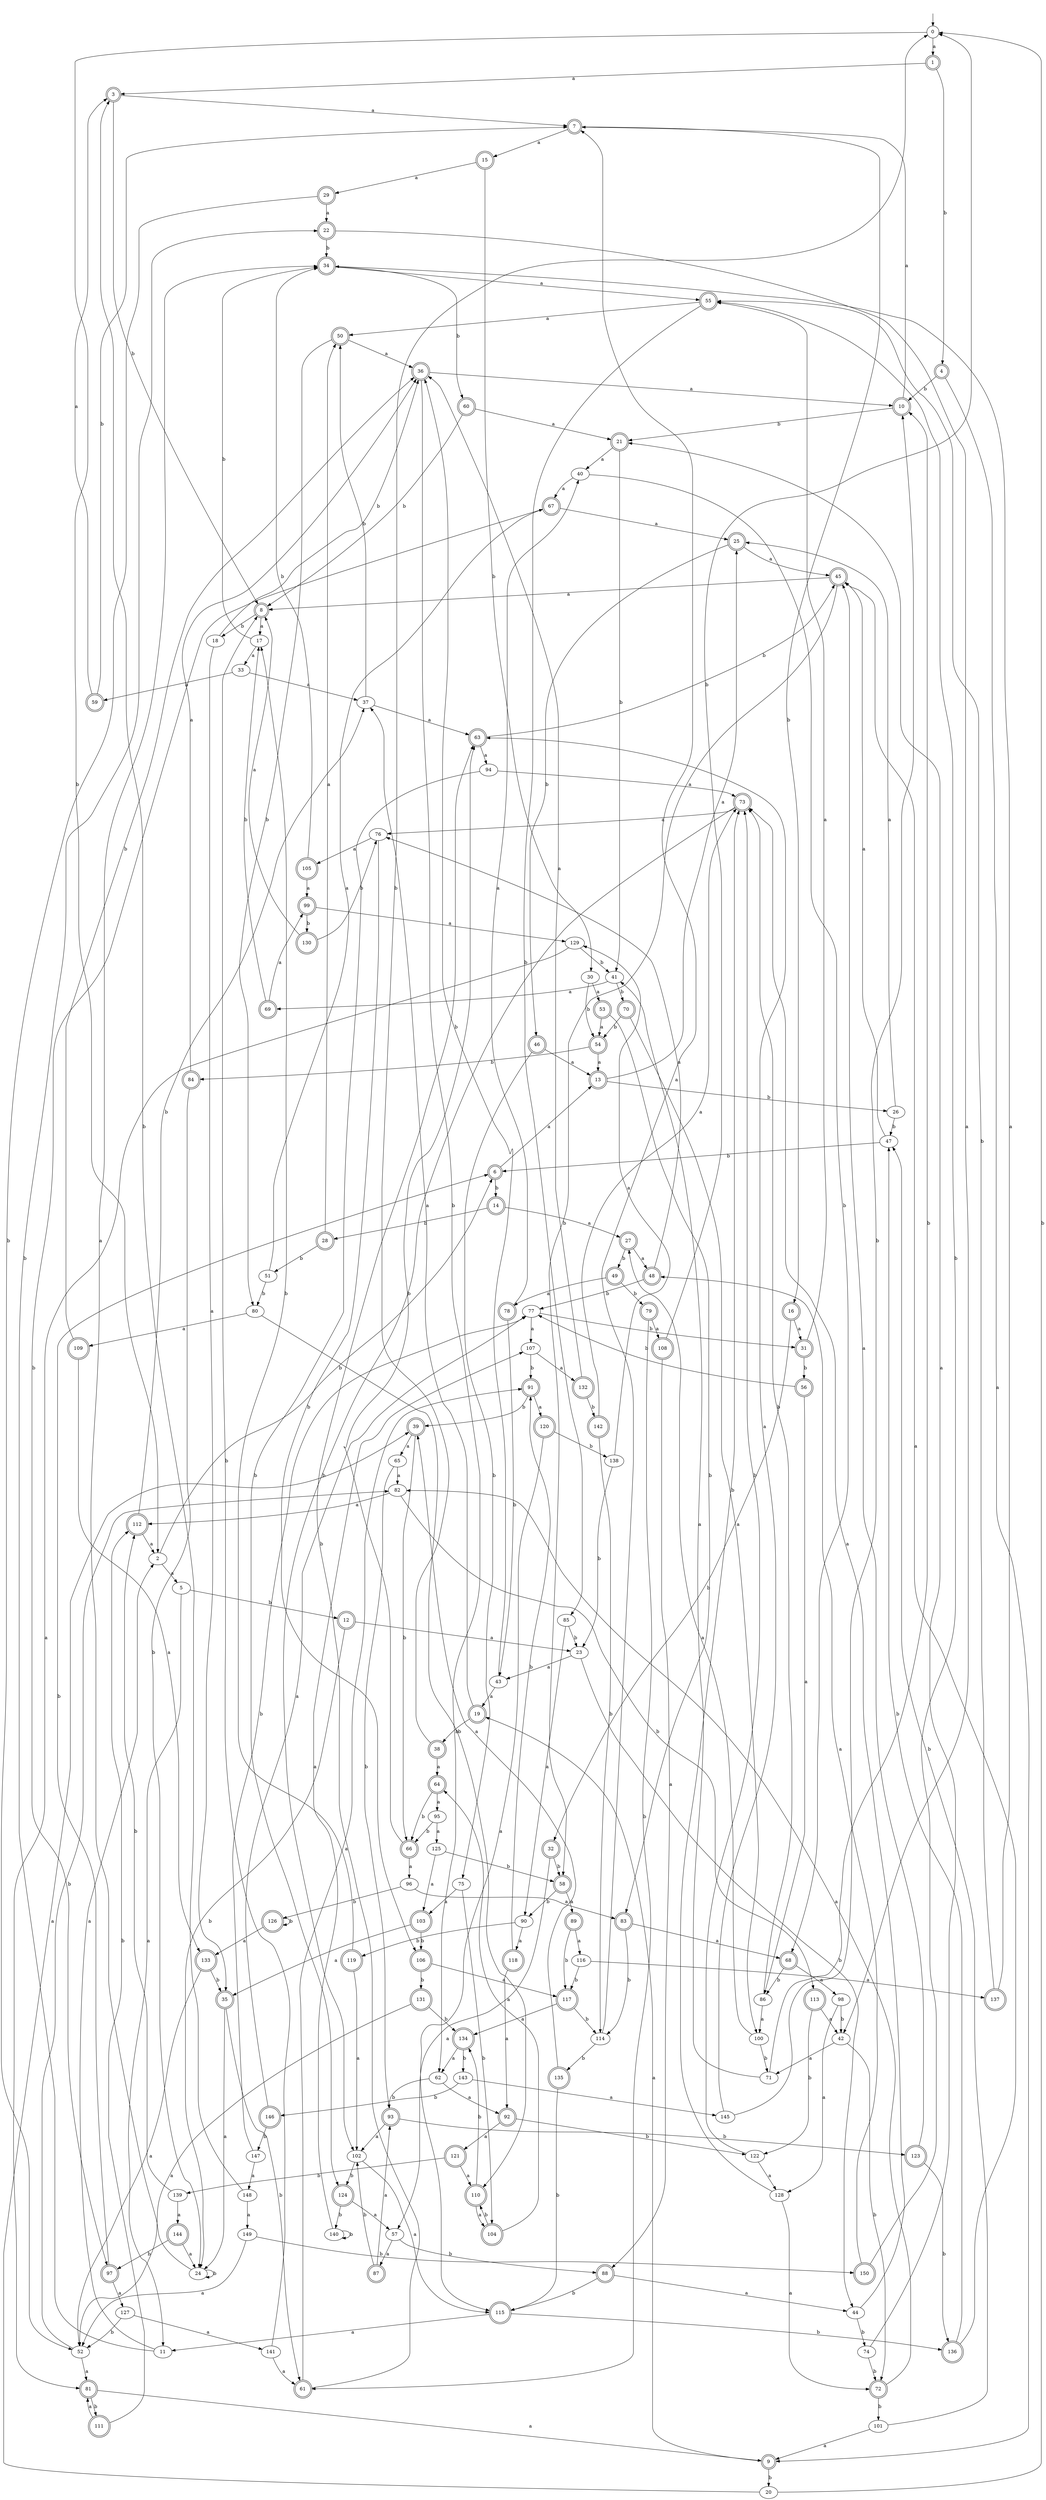 digraph RandomDFA {
  __start0 [label="", shape=none];
  __start0 -> 0 [label=""];
  0 [shape=circle]
  0 -> 1 [label="a"]
  0 -> 2 [label="b"]
  1 [shape=doublecircle]
  1 -> 3 [label="a"]
  1 -> 4 [label="b"]
  2
  2 -> 5 [label="a"]
  2 -> 6 [label="b"]
  3 [shape=doublecircle]
  3 -> 7 [label="a"]
  3 -> 8 [label="b"]
  4 [shape=doublecircle]
  4 -> 9 [label="a"]
  4 -> 10 [label="b"]
  5
  5 -> 11 [label="a"]
  5 -> 12 [label="b"]
  6 [shape=doublecircle]
  6 -> 13 [label="a"]
  6 -> 14 [label="b"]
  7 [shape=doublecircle]
  7 -> 15 [label="a"]
  7 -> 16 [label="b"]
  8 [shape=doublecircle]
  8 -> 17 [label="a"]
  8 -> 18 [label="b"]
  9 [shape=doublecircle]
  9 -> 19 [label="a"]
  9 -> 20 [label="b"]
  10 [shape=doublecircle]
  10 -> 7 [label="a"]
  10 -> 21 [label="b"]
  11
  11 -> 2 [label="a"]
  11 -> 22 [label="b"]
  12 [shape=doublecircle]
  12 -> 23 [label="a"]
  12 -> 24 [label="b"]
  13 [shape=doublecircle]
  13 -> 25 [label="a"]
  13 -> 26 [label="b"]
  14 [shape=doublecircle]
  14 -> 27 [label="a"]
  14 -> 28 [label="b"]
  15 [shape=doublecircle]
  15 -> 29 [label="a"]
  15 -> 30 [label="b"]
  16 [shape=doublecircle]
  16 -> 31 [label="a"]
  16 -> 32 [label="b"]
  17
  17 -> 33 [label="a"]
  17 -> 34 [label="b"]
  18
  18 -> 35 [label="a"]
  18 -> 36 [label="b"]
  19 [shape=doublecircle]
  19 -> 37 [label="a"]
  19 -> 38 [label="b"]
  20
  20 -> 39 [label="a"]
  20 -> 0 [label="b"]
  21 [shape=doublecircle]
  21 -> 40 [label="a"]
  21 -> 41 [label="b"]
  22 [shape=doublecircle]
  22 -> 42 [label="a"]
  22 -> 34 [label="b"]
  23
  23 -> 43 [label="a"]
  23 -> 44 [label="b"]
  24
  24 -> 34 [label="a"]
  24 -> 24 [label="b"]
  25 [shape=doublecircle]
  25 -> 45 [label="a"]
  25 -> 46 [label="b"]
  26
  26 -> 25 [label="a"]
  26 -> 47 [label="b"]
  27 [shape=doublecircle]
  27 -> 48 [label="a"]
  27 -> 49 [label="b"]
  28 [shape=doublecircle]
  28 -> 50 [label="a"]
  28 -> 51 [label="b"]
  29 [shape=doublecircle]
  29 -> 22 [label="a"]
  29 -> 52 [label="b"]
  30
  30 -> 53 [label="a"]
  30 -> 54 [label="b"]
  31 [shape=doublecircle]
  31 -> 55 [label="a"]
  31 -> 56 [label="b"]
  32 [shape=doublecircle]
  32 -> 57 [label="a"]
  32 -> 58 [label="b"]
  33
  33 -> 37 [label="a"]
  33 -> 59 [label="b"]
  34 [shape=doublecircle]
  34 -> 55 [label="a"]
  34 -> 60 [label="b"]
  35 [shape=doublecircle]
  35 -> 24 [label="a"]
  35 -> 61 [label="b"]
  36 [shape=doublecircle]
  36 -> 10 [label="a"]
  36 -> 62 [label="b"]
  37
  37 -> 63 [label="a"]
  37 -> 50 [label="b"]
  38 [shape=doublecircle]
  38 -> 64 [label="a"]
  38 -> 0 [label="b"]
  39 [shape=doublecircle]
  39 -> 65 [label="a"]
  39 -> 66 [label="b"]
  40
  40 -> 67 [label="a"]
  40 -> 68 [label="b"]
  41
  41 -> 69 [label="a"]
  41 -> 70 [label="b"]
  42
  42 -> 71 [label="a"]
  42 -> 72 [label="b"]
  43
  43 -> 19 [label="a"]
  43 -> 36 [label="b"]
  44
  44 -> 73 [label="a"]
  44 -> 74 [label="b"]
  45 [shape=doublecircle]
  45 -> 8 [label="a"]
  45 -> 58 [label="b"]
  46 [shape=doublecircle]
  46 -> 13 [label="a"]
  46 -> 75 [label="b"]
  47
  47 -> 45 [label="a"]
  47 -> 6 [label="b"]
  48 [shape=doublecircle]
  48 -> 76 [label="a"]
  48 -> 77 [label="b"]
  49 [shape=doublecircle]
  49 -> 78 [label="a"]
  49 -> 79 [label="b"]
  50 [shape=doublecircle]
  50 -> 36 [label="a"]
  50 -> 80 [label="b"]
  51
  51 -> 67 [label="a"]
  51 -> 80 [label="b"]
  52
  52 -> 81 [label="a"]
  52 -> 82 [label="b"]
  53 [shape=doublecircle]
  53 -> 54 [label="a"]
  53 -> 83 [label="b"]
  54 [shape=doublecircle]
  54 -> 13 [label="a"]
  54 -> 84 [label="b"]
  55 [shape=doublecircle]
  55 -> 50 [label="a"]
  55 -> 85 [label="b"]
  56 [shape=doublecircle]
  56 -> 86 [label="a"]
  56 -> 77 [label="b"]
  57
  57 -> 87 [label="a"]
  57 -> 88 [label="b"]
  58 [shape=doublecircle]
  58 -> 89 [label="a"]
  58 -> 90 [label="b"]
  59 [shape=doublecircle]
  59 -> 3 [label="a"]
  59 -> 7 [label="b"]
  60 [shape=doublecircle]
  60 -> 21 [label="a"]
  60 -> 8 [label="b"]
  61 [shape=doublecircle]
  61 -> 91 [label="a"]
  61 -> 63 [label="b"]
  62
  62 -> 92 [label="a"]
  62 -> 93 [label="b"]
  63 [shape=doublecircle]
  63 -> 94 [label="a"]
  63 -> 45 [label="b"]
  64 [shape=doublecircle]
  64 -> 95 [label="a"]
  64 -> 66 [label="b"]
  65
  65 -> 82 [label="a"]
  65 -> 93 [label="b"]
  66 [shape=doublecircle]
  66 -> 96 [label="a"]
  66 -> 63 [label="b"]
  67 [shape=doublecircle]
  67 -> 25 [label="a"]
  67 -> 97 [label="b"]
  68 [shape=doublecircle]
  68 -> 98 [label="a"]
  68 -> 86 [label="b"]
  69 [shape=doublecircle]
  69 -> 99 [label="a"]
  69 -> 17 [label="b"]
  70 [shape=doublecircle]
  70 -> 100 [label="a"]
  70 -> 54 [label="b"]
  71
  71 -> 41 [label="a"]
  71 -> 10 [label="b"]
  72 [shape=doublecircle]
  72 -> 82 [label="a"]
  72 -> 101 [label="b"]
  73 [shape=doublecircle]
  73 -> 76 [label="a"]
  73 -> 102 [label="b"]
  74
  74 -> 21 [label="a"]
  74 -> 72 [label="b"]
  75
  75 -> 103 [label="a"]
  75 -> 104 [label="b"]
  76
  76 -> 105 [label="a"]
  76 -> 106 [label="b"]
  77
  77 -> 107 [label="a"]
  77 -> 31 [label="b"]
  78 [shape=doublecircle]
  78 -> 40 [label="a"]
  78 -> 43 [label="b"]
  79 [shape=doublecircle]
  79 -> 108 [label="a"]
  79 -> 61 [label="b"]
  80
  80 -> 109 [label="a"]
  80 -> 110 [label="b"]
  81 [shape=doublecircle]
  81 -> 9 [label="a"]
  81 -> 111 [label="b"]
  82
  82 -> 112 [label="a"]
  82 -> 113 [label="b"]
  83 [shape=doublecircle]
  83 -> 68 [label="a"]
  83 -> 114 [label="b"]
  84 [shape=doublecircle]
  84 -> 36 [label="a"]
  84 -> 24 [label="b"]
  85
  85 -> 90 [label="a"]
  85 -> 23 [label="b"]
  86
  86 -> 100 [label="a"]
  86 -> 73 [label="b"]
  87 [shape=doublecircle]
  87 -> 93 [label="a"]
  87 -> 102 [label="b"]
  88 [shape=doublecircle]
  88 -> 44 [label="a"]
  88 -> 115 [label="b"]
  89 [shape=doublecircle]
  89 -> 116 [label="a"]
  89 -> 117 [label="b"]
  90
  90 -> 118 [label="a"]
  90 -> 119 [label="b"]
  91 [shape=doublecircle]
  91 -> 120 [label="a"]
  91 -> 39 [label="b"]
  92 [shape=doublecircle]
  92 -> 121 [label="a"]
  92 -> 122 [label="b"]
  93 [shape=doublecircle]
  93 -> 102 [label="a"]
  93 -> 123 [label="b"]
  94
  94 -> 73 [label="a"]
  94 -> 124 [label="b"]
  95
  95 -> 125 [label="a"]
  95 -> 66 [label="b"]
  96
  96 -> 83 [label="a"]
  96 -> 126 [label="b"]
  97 [shape=doublecircle]
  97 -> 127 [label="a"]
  97 -> 6 [label="b"]
  98
  98 -> 128 [label="a"]
  98 -> 42 [label="b"]
  99 [shape=doublecircle]
  99 -> 129 [label="a"]
  99 -> 130 [label="b"]
  100
  100 -> 27 [label="a"]
  100 -> 71 [label="b"]
  101
  101 -> 9 [label="a"]
  101 -> 47 [label="b"]
  102
  102 -> 115 [label="a"]
  102 -> 124 [label="b"]
  103 [shape=doublecircle]
  103 -> 35 [label="a"]
  103 -> 106 [label="b"]
  104 [shape=doublecircle]
  104 -> 64 [label="a"]
  104 -> 110 [label="b"]
  105 [shape=doublecircle]
  105 -> 99 [label="a"]
  105 -> 34 [label="b"]
  106 [shape=doublecircle]
  106 -> 117 [label="a"]
  106 -> 131 [label="b"]
  107
  107 -> 132 [label="a"]
  107 -> 91 [label="b"]
  108 [shape=doublecircle]
  108 -> 88 [label="a"]
  108 -> 0 [label="b"]
  109 [shape=doublecircle]
  109 -> 133 [label="a"]
  109 -> 36 [label="b"]
  110 [shape=doublecircle]
  110 -> 104 [label="a"]
  110 -> 134 [label="b"]
  111 [shape=doublecircle]
  111 -> 81 [label="a"]
  111 -> 112 [label="b"]
  112 [shape=doublecircle]
  112 -> 2 [label="a"]
  112 -> 37 [label="b"]
  113 [shape=doublecircle]
  113 -> 42 [label="a"]
  113 -> 122 [label="b"]
  114
  114 -> 7 [label="a"]
  114 -> 135 [label="b"]
  115 [shape=doublecircle]
  115 -> 11 [label="a"]
  115 -> 136 [label="b"]
  116
  116 -> 137 [label="a"]
  116 -> 117 [label="b"]
  117 [shape=doublecircle]
  117 -> 134 [label="a"]
  117 -> 114 [label="b"]
  118 [shape=doublecircle]
  118 -> 92 [label="a"]
  118 -> 91 [label="b"]
  119 [shape=doublecircle]
  119 -> 102 [label="a"]
  119 -> 17 [label="b"]
  120 [shape=doublecircle]
  120 -> 115 [label="a"]
  120 -> 138 [label="b"]
  121 [shape=doublecircle]
  121 -> 110 [label="a"]
  121 -> 139 [label="b"]
  122
  122 -> 128 [label="a"]
  122 -> 73 [label="b"]
  123 [shape=doublecircle]
  123 -> 45 [label="a"]
  123 -> 136 [label="b"]
  124 [shape=doublecircle]
  124 -> 57 [label="a"]
  124 -> 140 [label="b"]
  125
  125 -> 103 [label="a"]
  125 -> 58 [label="b"]
  126 [shape=doublecircle]
  126 -> 133 [label="a"]
  126 -> 126 [label="b"]
  127
  127 -> 141 [label="a"]
  127 -> 52 [label="b"]
  128
  128 -> 72 [label="a"]
  128 -> 73 [label="b"]
  129
  129 -> 81 [label="a"]
  129 -> 41 [label="b"]
  130 [shape=doublecircle]
  130 -> 8 [label="a"]
  130 -> 76 [label="b"]
  131 [shape=doublecircle]
  131 -> 52 [label="a"]
  131 -> 134 [label="b"]
  132 [shape=doublecircle]
  132 -> 36 [label="a"]
  132 -> 142 [label="b"]
  133 [shape=doublecircle]
  133 -> 52 [label="a"]
  133 -> 35 [label="b"]
  134 [shape=doublecircle]
  134 -> 62 [label="a"]
  134 -> 143 [label="b"]
  135 [shape=doublecircle]
  135 -> 39 [label="a"]
  135 -> 115 [label="b"]
  136 [shape=doublecircle]
  136 -> 45 [label="a"]
  136 -> 47 [label="b"]
  137 [shape=doublecircle]
  137 -> 34 [label="a"]
  137 -> 55 [label="b"]
  138
  138 -> 129 [label="a"]
  138 -> 23 [label="b"]
  139
  139 -> 144 [label="a"]
  139 -> 112 [label="b"]
  140
  140 -> 107 [label="a"]
  140 -> 140 [label="b"]
  141
  141 -> 61 [label="a"]
  141 -> 8 [label="b"]
  142 [shape=doublecircle]
  142 -> 73 [label="a"]
  142 -> 114 [label="b"]
  143
  143 -> 145 [label="a"]
  143 -> 146 [label="b"]
  144 [shape=doublecircle]
  144 -> 24 [label="a"]
  144 -> 97 [label="b"]
  145
  145 -> 63 [label="a"]
  145 -> 10 [label="b"]
  146 [shape=doublecircle]
  146 -> 77 [label="a"]
  146 -> 147 [label="b"]
  147
  147 -> 148 [label="a"]
  147 -> 77 [label="b"]
  148
  148 -> 149 [label="a"]
  148 -> 3 [label="b"]
  149
  149 -> 52 [label="a"]
  149 -> 150 [label="b"]
  150 [shape=doublecircle]
  150 -> 48 [label="a"]
  150 -> 55 [label="b"]
}
